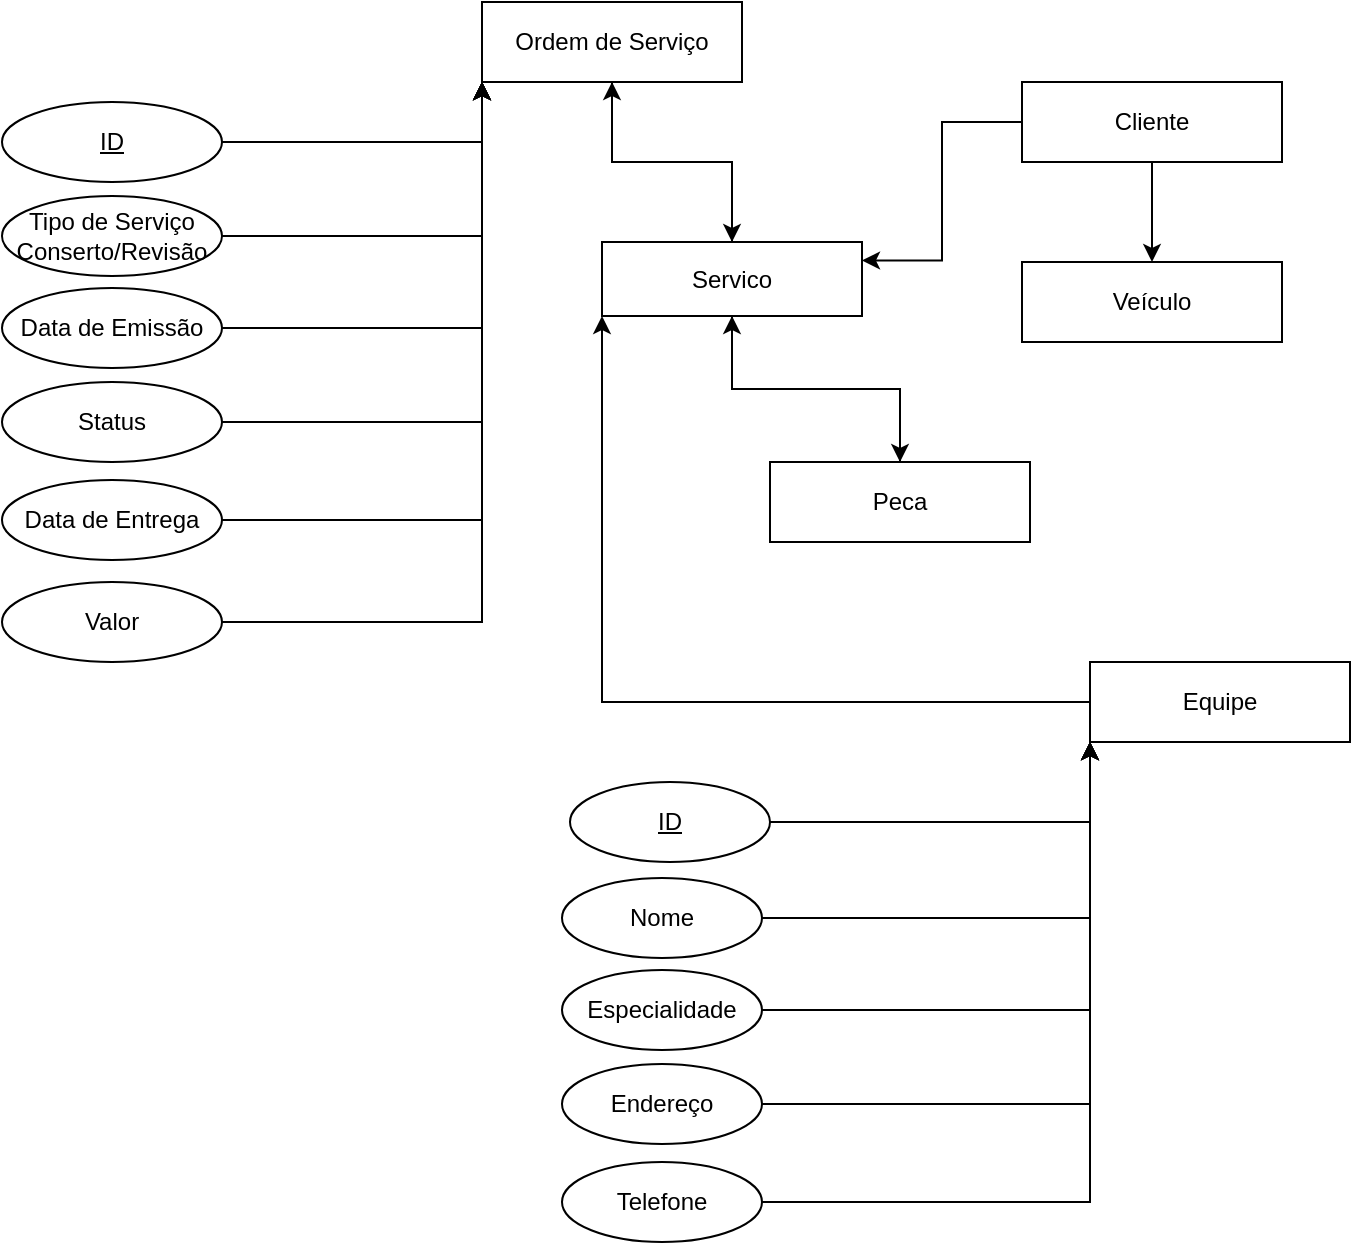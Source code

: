 <mxfile version="20.3.0" type="device"><diagram id="c4a_PuEwBdkH-mxXILMi" name="Page-1"><mxGraphModel dx="1033" dy="566" grid="1" gridSize="10" guides="1" tooltips="1" connect="1" arrows="1" fold="1" page="1" pageScale="1" pageWidth="827" pageHeight="1169" math="0" shadow="0"><root><mxCell id="0"/><mxCell id="1" parent="0"/><mxCell id="xG_nkemuVsHq1tCyK1X_-34" style="edgeStyle=orthogonalEdgeStyle;rounded=0;orthogonalLoop=1;jettySize=auto;html=1;entryX=0.5;entryY=0;entryDx=0;entryDy=0;" parent="1" source="xG_nkemuVsHq1tCyK1X_-3" target="xG_nkemuVsHq1tCyK1X_-18" edge="1"><mxGeometry relative="1" as="geometry"/></mxCell><mxCell id="xG_nkemuVsHq1tCyK1X_-3" value="Ordem de Serviço" style="whiteSpace=wrap;html=1;align=center;" parent="1" vertex="1"><mxGeometry x="270" y="40" width="130" height="40" as="geometry"/></mxCell><mxCell id="xG_nkemuVsHq1tCyK1X_-4" style="edgeStyle=orthogonalEdgeStyle;rounded=0;orthogonalLoop=1;jettySize=auto;html=1;entryX=0;entryY=1;entryDx=0;entryDy=0;" parent="1" source="xG_nkemuVsHq1tCyK1X_-5" target="xG_nkemuVsHq1tCyK1X_-3" edge="1"><mxGeometry relative="1" as="geometry"><mxPoint x="200" y="140" as="targetPoint"/></mxGeometry></mxCell><mxCell id="xG_nkemuVsHq1tCyK1X_-5" value="&lt;u&gt;ID&lt;/u&gt;" style="ellipse;whiteSpace=wrap;html=1;" parent="1" vertex="1"><mxGeometry x="30" y="90" width="110" height="40" as="geometry"/></mxCell><mxCell id="xG_nkemuVsHq1tCyK1X_-6" style="edgeStyle=orthogonalEdgeStyle;rounded=0;orthogonalLoop=1;jettySize=auto;html=1;entryX=0;entryY=1;entryDx=0;entryDy=0;" parent="1" source="xG_nkemuVsHq1tCyK1X_-8" target="xG_nkemuVsHq1tCyK1X_-3" edge="1"><mxGeometry relative="1" as="geometry"><mxPoint x="150" y="130" as="targetPoint"/></mxGeometry></mxCell><mxCell id="xG_nkemuVsHq1tCyK1X_-7" value="" style="edgeStyle=orthogonalEdgeStyle;rounded=0;orthogonalLoop=1;jettySize=auto;html=1;entryX=0;entryY=1;entryDx=0;entryDy=0;" parent="1" source="xG_nkemuVsHq1tCyK1X_-8" target="xG_nkemuVsHq1tCyK1X_-3" edge="1"><mxGeometry relative="1" as="geometry"><mxPoint x="200" y="140" as="targetPoint"/></mxGeometry></mxCell><mxCell id="xG_nkemuVsHq1tCyK1X_-8" value="Tipo de Serviço&lt;br&gt;Conserto/Revisão" style="ellipse;whiteSpace=wrap;html=1;" parent="1" vertex="1"><mxGeometry x="30" y="137" width="110" height="40" as="geometry"/></mxCell><mxCell id="xG_nkemuVsHq1tCyK1X_-9" style="edgeStyle=orthogonalEdgeStyle;rounded=0;orthogonalLoop=1;jettySize=auto;html=1;entryX=0;entryY=1;entryDx=0;entryDy=0;" parent="1" source="xG_nkemuVsHq1tCyK1X_-10" target="xG_nkemuVsHq1tCyK1X_-3" edge="1"><mxGeometry relative="1" as="geometry"><mxPoint x="200" y="190" as="targetPoint"/></mxGeometry></mxCell><mxCell id="xG_nkemuVsHq1tCyK1X_-10" value="Status" style="ellipse;whiteSpace=wrap;html=1;" parent="1" vertex="1"><mxGeometry x="30" y="230" width="110" height="40" as="geometry"/></mxCell><mxCell id="xG_nkemuVsHq1tCyK1X_-11" value="" style="edgeStyle=orthogonalEdgeStyle;rounded=0;orthogonalLoop=1;jettySize=auto;html=1;entryX=0;entryY=1;entryDx=0;entryDy=0;" parent="1" source="xG_nkemuVsHq1tCyK1X_-12" target="xG_nkemuVsHq1tCyK1X_-3" edge="1"><mxGeometry relative="1" as="geometry"><mxPoint x="150" y="140" as="targetPoint"/></mxGeometry></mxCell><mxCell id="xG_nkemuVsHq1tCyK1X_-12" value="Data de Emissão" style="ellipse;whiteSpace=wrap;html=1;" parent="1" vertex="1"><mxGeometry x="30" y="183" width="110" height="40" as="geometry"/></mxCell><mxCell id="xG_nkemuVsHq1tCyK1X_-13" style="edgeStyle=orthogonalEdgeStyle;rounded=0;orthogonalLoop=1;jettySize=auto;html=1;entryX=0;entryY=1;entryDx=0;entryDy=0;" parent="1" source="xG_nkemuVsHq1tCyK1X_-14" target="xG_nkemuVsHq1tCyK1X_-3" edge="1"><mxGeometry relative="1" as="geometry"><mxPoint x="200" y="130" as="targetPoint"/><Array as="points"><mxPoint x="270" y="299"/></Array></mxGeometry></mxCell><mxCell id="xG_nkemuVsHq1tCyK1X_-14" value="Data de Entrega" style="ellipse;whiteSpace=wrap;html=1;" parent="1" vertex="1"><mxGeometry x="30" y="279" width="110" height="40" as="geometry"/></mxCell><mxCell id="xG_nkemuVsHq1tCyK1X_-38" style="edgeStyle=orthogonalEdgeStyle;rounded=0;orthogonalLoop=1;jettySize=auto;html=1;entryX=1;entryY=0.25;entryDx=0;entryDy=0;" parent="1" source="xG_nkemuVsHq1tCyK1X_-15" target="xG_nkemuVsHq1tCyK1X_-18" edge="1"><mxGeometry relative="1" as="geometry"/></mxCell><mxCell id="xG_nkemuVsHq1tCyK1X_-40" style="edgeStyle=orthogonalEdgeStyle;rounded=0;orthogonalLoop=1;jettySize=auto;html=1;" parent="1" source="xG_nkemuVsHq1tCyK1X_-15" target="xG_nkemuVsHq1tCyK1X_-16" edge="1"><mxGeometry relative="1" as="geometry"/></mxCell><mxCell id="xG_nkemuVsHq1tCyK1X_-15" value="Cliente" style="whiteSpace=wrap;html=1;align=center;" parent="1" vertex="1"><mxGeometry x="540" y="80" width="130" height="40" as="geometry"/></mxCell><mxCell id="xG_nkemuVsHq1tCyK1X_-16" value="Veículo" style="whiteSpace=wrap;html=1;align=center;" parent="1" vertex="1"><mxGeometry x="540" y="170" width="130" height="40" as="geometry"/></mxCell><mxCell id="xG_nkemuVsHq1tCyK1X_-37" style="edgeStyle=orthogonalEdgeStyle;rounded=0;orthogonalLoop=1;jettySize=auto;html=1;entryX=0.5;entryY=1;entryDx=0;entryDy=0;" parent="1" source="xG_nkemuVsHq1tCyK1X_-17" target="xG_nkemuVsHq1tCyK1X_-18" edge="1"><mxGeometry relative="1" as="geometry"/></mxCell><mxCell id="xG_nkemuVsHq1tCyK1X_-17" value="Peca" style="whiteSpace=wrap;html=1;align=center;" parent="1" vertex="1"><mxGeometry x="414" y="270" width="130" height="40" as="geometry"/></mxCell><mxCell id="xG_nkemuVsHq1tCyK1X_-35" style="edgeStyle=orthogonalEdgeStyle;rounded=0;orthogonalLoop=1;jettySize=auto;html=1;entryX=0.5;entryY=1;entryDx=0;entryDy=0;" parent="1" source="xG_nkemuVsHq1tCyK1X_-18" target="xG_nkemuVsHq1tCyK1X_-3" edge="1"><mxGeometry relative="1" as="geometry"/></mxCell><mxCell id="xG_nkemuVsHq1tCyK1X_-36" style="edgeStyle=orthogonalEdgeStyle;rounded=0;orthogonalLoop=1;jettySize=auto;html=1;entryX=0.5;entryY=0;entryDx=0;entryDy=0;" parent="1" source="xG_nkemuVsHq1tCyK1X_-18" target="xG_nkemuVsHq1tCyK1X_-17" edge="1"><mxGeometry relative="1" as="geometry"/></mxCell><mxCell id="xG_nkemuVsHq1tCyK1X_-18" value="Servico" style="whiteSpace=wrap;html=1;align=center;" parent="1" vertex="1"><mxGeometry x="330" y="160" width="130" height="37" as="geometry"/></mxCell><mxCell id="xG_nkemuVsHq1tCyK1X_-39" style="edgeStyle=orthogonalEdgeStyle;rounded=0;orthogonalLoop=1;jettySize=auto;html=1;entryX=0;entryY=1;entryDx=0;entryDy=0;" parent="1" source="xG_nkemuVsHq1tCyK1X_-19" target="xG_nkemuVsHq1tCyK1X_-18" edge="1"><mxGeometry relative="1" as="geometry"/></mxCell><mxCell id="xG_nkemuVsHq1tCyK1X_-19" value="Equipe" style="whiteSpace=wrap;html=1;align=center;" parent="1" vertex="1"><mxGeometry x="574" y="370" width="130" height="40" as="geometry"/></mxCell><mxCell id="xG_nkemuVsHq1tCyK1X_-33" style="edgeStyle=orthogonalEdgeStyle;rounded=0;orthogonalLoop=1;jettySize=auto;html=1;entryX=0;entryY=1;entryDx=0;entryDy=0;" parent="1" source="xG_nkemuVsHq1tCyK1X_-21" target="xG_nkemuVsHq1tCyK1X_-19" edge="1"><mxGeometry relative="1" as="geometry"/></mxCell><mxCell id="xG_nkemuVsHq1tCyK1X_-21" value="&lt;u&gt;ID&lt;/u&gt;" style="ellipse;whiteSpace=wrap;html=1;" parent="1" vertex="1"><mxGeometry x="314" y="430" width="100" height="40" as="geometry"/></mxCell><mxCell id="xG_nkemuVsHq1tCyK1X_-22" style="edgeStyle=orthogonalEdgeStyle;rounded=0;orthogonalLoop=1;jettySize=auto;html=1;entryX=0;entryY=1;entryDx=0;entryDy=0;" parent="1" source="xG_nkemuVsHq1tCyK1X_-24" target="xG_nkemuVsHq1tCyK1X_-19" edge="1"><mxGeometry relative="1" as="geometry"><mxPoint x="550" y="421" as="targetPoint"/></mxGeometry></mxCell><mxCell id="xG_nkemuVsHq1tCyK1X_-23" value="" style="edgeStyle=orthogonalEdgeStyle;rounded=0;orthogonalLoop=1;jettySize=auto;html=1;entryX=0;entryY=1;entryDx=0;entryDy=0;" parent="1" source="xG_nkemuVsHq1tCyK1X_-24" target="xG_nkemuVsHq1tCyK1X_-19" edge="1"><mxGeometry relative="1" as="geometry"><mxPoint x="550" y="421" as="targetPoint"/></mxGeometry></mxCell><mxCell id="xG_nkemuVsHq1tCyK1X_-24" value="Nome" style="ellipse;whiteSpace=wrap;html=1;" parent="1" vertex="1"><mxGeometry x="310" y="478" width="100" height="40" as="geometry"/></mxCell><mxCell id="xG_nkemuVsHq1tCyK1X_-25" style="edgeStyle=orthogonalEdgeStyle;rounded=0;orthogonalLoop=1;jettySize=auto;html=1;entryX=0;entryY=1;entryDx=0;entryDy=0;" parent="1" source="xG_nkemuVsHq1tCyK1X_-26" target="xG_nkemuVsHq1tCyK1X_-19" edge="1"><mxGeometry relative="1" as="geometry"><mxPoint x="550" y="421" as="targetPoint"/></mxGeometry></mxCell><mxCell id="xG_nkemuVsHq1tCyK1X_-26" value="Endereço" style="ellipse;whiteSpace=wrap;html=1;" parent="1" vertex="1"><mxGeometry x="310" y="571" width="100" height="40" as="geometry"/></mxCell><mxCell id="xG_nkemuVsHq1tCyK1X_-27" value="" style="edgeStyle=orthogonalEdgeStyle;rounded=0;orthogonalLoop=1;jettySize=auto;html=1;entryX=0;entryY=1;entryDx=0;entryDy=0;" parent="1" source="xG_nkemuVsHq1tCyK1X_-28" target="xG_nkemuVsHq1tCyK1X_-19" edge="1"><mxGeometry relative="1" as="geometry"><mxPoint x="550" y="421" as="targetPoint"/></mxGeometry></mxCell><mxCell id="xG_nkemuVsHq1tCyK1X_-28" value="Especialidade" style="ellipse;whiteSpace=wrap;html=1;" parent="1" vertex="1"><mxGeometry x="310" y="524" width="100" height="40" as="geometry"/></mxCell><mxCell id="xG_nkemuVsHq1tCyK1X_-29" style="edgeStyle=orthogonalEdgeStyle;rounded=0;orthogonalLoop=1;jettySize=auto;html=1;entryX=0;entryY=1;entryDx=0;entryDy=0;" parent="1" source="xG_nkemuVsHq1tCyK1X_-30" target="xG_nkemuVsHq1tCyK1X_-19" edge="1"><mxGeometry relative="1" as="geometry"><mxPoint x="550" y="421" as="targetPoint"/><Array as="points"><mxPoint x="574" y="640"/></Array></mxGeometry></mxCell><mxCell id="xG_nkemuVsHq1tCyK1X_-30" value="Telefone" style="ellipse;whiteSpace=wrap;html=1;" parent="1" vertex="1"><mxGeometry x="310" y="620" width="100" height="40" as="geometry"/></mxCell><mxCell id="xG_nkemuVsHq1tCyK1X_-32" style="edgeStyle=orthogonalEdgeStyle;rounded=0;orthogonalLoop=1;jettySize=auto;html=1;entryX=0;entryY=1;entryDx=0;entryDy=0;" parent="1" source="xG_nkemuVsHq1tCyK1X_-31" target="xG_nkemuVsHq1tCyK1X_-3" edge="1"><mxGeometry relative="1" as="geometry"/></mxCell><mxCell id="xG_nkemuVsHq1tCyK1X_-31" value="Valor" style="ellipse;whiteSpace=wrap;html=1;" parent="1" vertex="1"><mxGeometry x="30" y="330" width="110" height="40" as="geometry"/></mxCell></root></mxGraphModel></diagram></mxfile>
